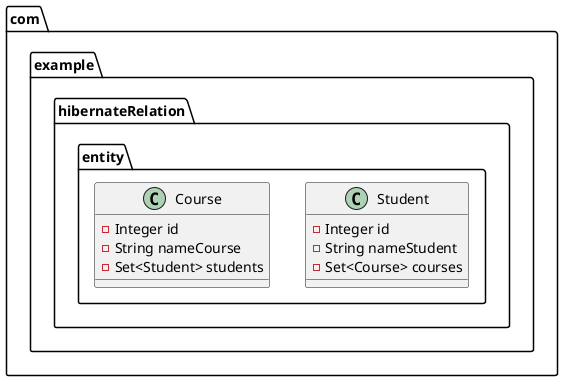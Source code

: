 @startuml
class com.example.hibernateRelation.entity.Student {
- Integer id
- String nameStudent
- Set<Course> courses
}
class com.example.hibernateRelation.entity.Course {
- Integer id
- String nameCourse
- Set<Student> students
}
@enduml